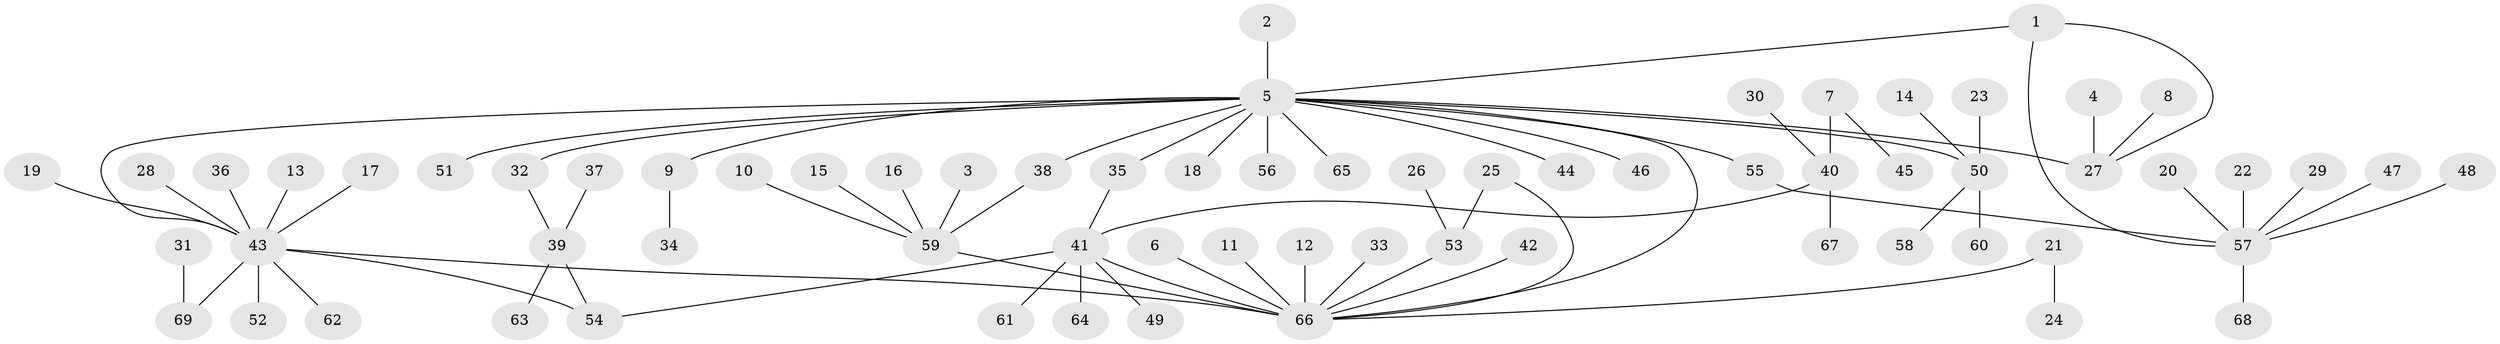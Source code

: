 // original degree distribution, {14: 0.007246376811594203, 15: 0.007246376811594203, 5: 0.028985507246376812, 4: 0.043478260869565216, 3: 0.07971014492753623, 1: 0.5869565217391305, 10: 0.014492753623188406, 8: 0.007246376811594203, 13: 0.007246376811594203, 7: 0.014492753623188406, 2: 0.2028985507246377}
// Generated by graph-tools (version 1.1) at 2025/49/03/09/25 03:49:51]
// undirected, 69 vertices, 76 edges
graph export_dot {
graph [start="1"]
  node [color=gray90,style=filled];
  1;
  2;
  3;
  4;
  5;
  6;
  7;
  8;
  9;
  10;
  11;
  12;
  13;
  14;
  15;
  16;
  17;
  18;
  19;
  20;
  21;
  22;
  23;
  24;
  25;
  26;
  27;
  28;
  29;
  30;
  31;
  32;
  33;
  34;
  35;
  36;
  37;
  38;
  39;
  40;
  41;
  42;
  43;
  44;
  45;
  46;
  47;
  48;
  49;
  50;
  51;
  52;
  53;
  54;
  55;
  56;
  57;
  58;
  59;
  60;
  61;
  62;
  63;
  64;
  65;
  66;
  67;
  68;
  69;
  1 -- 5 [weight=1.0];
  1 -- 27 [weight=1.0];
  1 -- 57 [weight=1.0];
  2 -- 5 [weight=1.0];
  3 -- 59 [weight=1.0];
  4 -- 27 [weight=1.0];
  5 -- 9 [weight=2.0];
  5 -- 18 [weight=1.0];
  5 -- 27 [weight=1.0];
  5 -- 32 [weight=1.0];
  5 -- 35 [weight=1.0];
  5 -- 38 [weight=1.0];
  5 -- 43 [weight=1.0];
  5 -- 44 [weight=1.0];
  5 -- 46 [weight=1.0];
  5 -- 50 [weight=1.0];
  5 -- 51 [weight=1.0];
  5 -- 55 [weight=1.0];
  5 -- 56 [weight=1.0];
  5 -- 65 [weight=1.0];
  5 -- 66 [weight=1.0];
  6 -- 66 [weight=1.0];
  7 -- 40 [weight=1.0];
  7 -- 45 [weight=1.0];
  8 -- 27 [weight=1.0];
  9 -- 34 [weight=1.0];
  10 -- 59 [weight=1.0];
  11 -- 66 [weight=1.0];
  12 -- 66 [weight=1.0];
  13 -- 43 [weight=1.0];
  14 -- 50 [weight=1.0];
  15 -- 59 [weight=1.0];
  16 -- 59 [weight=1.0];
  17 -- 43 [weight=1.0];
  19 -- 43 [weight=1.0];
  20 -- 57 [weight=1.0];
  21 -- 24 [weight=1.0];
  21 -- 66 [weight=1.0];
  22 -- 57 [weight=1.0];
  23 -- 50 [weight=1.0];
  25 -- 53 [weight=1.0];
  25 -- 66 [weight=1.0];
  26 -- 53 [weight=1.0];
  28 -- 43 [weight=1.0];
  29 -- 57 [weight=1.0];
  30 -- 40 [weight=1.0];
  31 -- 69 [weight=1.0];
  32 -- 39 [weight=1.0];
  33 -- 66 [weight=1.0];
  35 -- 41 [weight=1.0];
  36 -- 43 [weight=1.0];
  37 -- 39 [weight=1.0];
  38 -- 59 [weight=1.0];
  39 -- 54 [weight=1.0];
  39 -- 63 [weight=1.0];
  40 -- 41 [weight=1.0];
  40 -- 67 [weight=1.0];
  41 -- 49 [weight=1.0];
  41 -- 54 [weight=1.0];
  41 -- 61 [weight=1.0];
  41 -- 64 [weight=1.0];
  41 -- 66 [weight=2.0];
  42 -- 66 [weight=1.0];
  43 -- 52 [weight=1.0];
  43 -- 54 [weight=1.0];
  43 -- 62 [weight=1.0];
  43 -- 66 [weight=1.0];
  43 -- 69 [weight=1.0];
  47 -- 57 [weight=1.0];
  48 -- 57 [weight=1.0];
  50 -- 58 [weight=1.0];
  50 -- 60 [weight=1.0];
  53 -- 66 [weight=1.0];
  55 -- 57 [weight=1.0];
  57 -- 68 [weight=1.0];
  59 -- 66 [weight=1.0];
}
